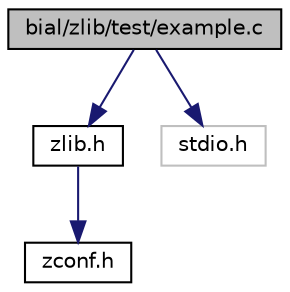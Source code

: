digraph "bial/zlib/test/example.c"
{
  edge [fontname="Helvetica",fontsize="10",labelfontname="Helvetica",labelfontsize="10"];
  node [fontname="Helvetica",fontsize="10",shape=record];
  Node1 [label="bial/zlib/test/example.c",height=0.2,width=0.4,color="black", fillcolor="grey75", style="filled", fontcolor="black"];
  Node1 -> Node2 [color="midnightblue",fontsize="10",style="solid",fontname="Helvetica"];
  Node2 [label="zlib.h",height=0.2,width=0.4,color="black", fillcolor="white", style="filled",URL="$zlib_8h.html"];
  Node2 -> Node3 [color="midnightblue",fontsize="10",style="solid",fontname="Helvetica"];
  Node3 [label="zconf.h",height=0.2,width=0.4,color="black", fillcolor="white", style="filled",URL="$zconf_8h.html"];
  Node1 -> Node4 [color="midnightblue",fontsize="10",style="solid",fontname="Helvetica"];
  Node4 [label="stdio.h",height=0.2,width=0.4,color="grey75", fillcolor="white", style="filled"];
}
